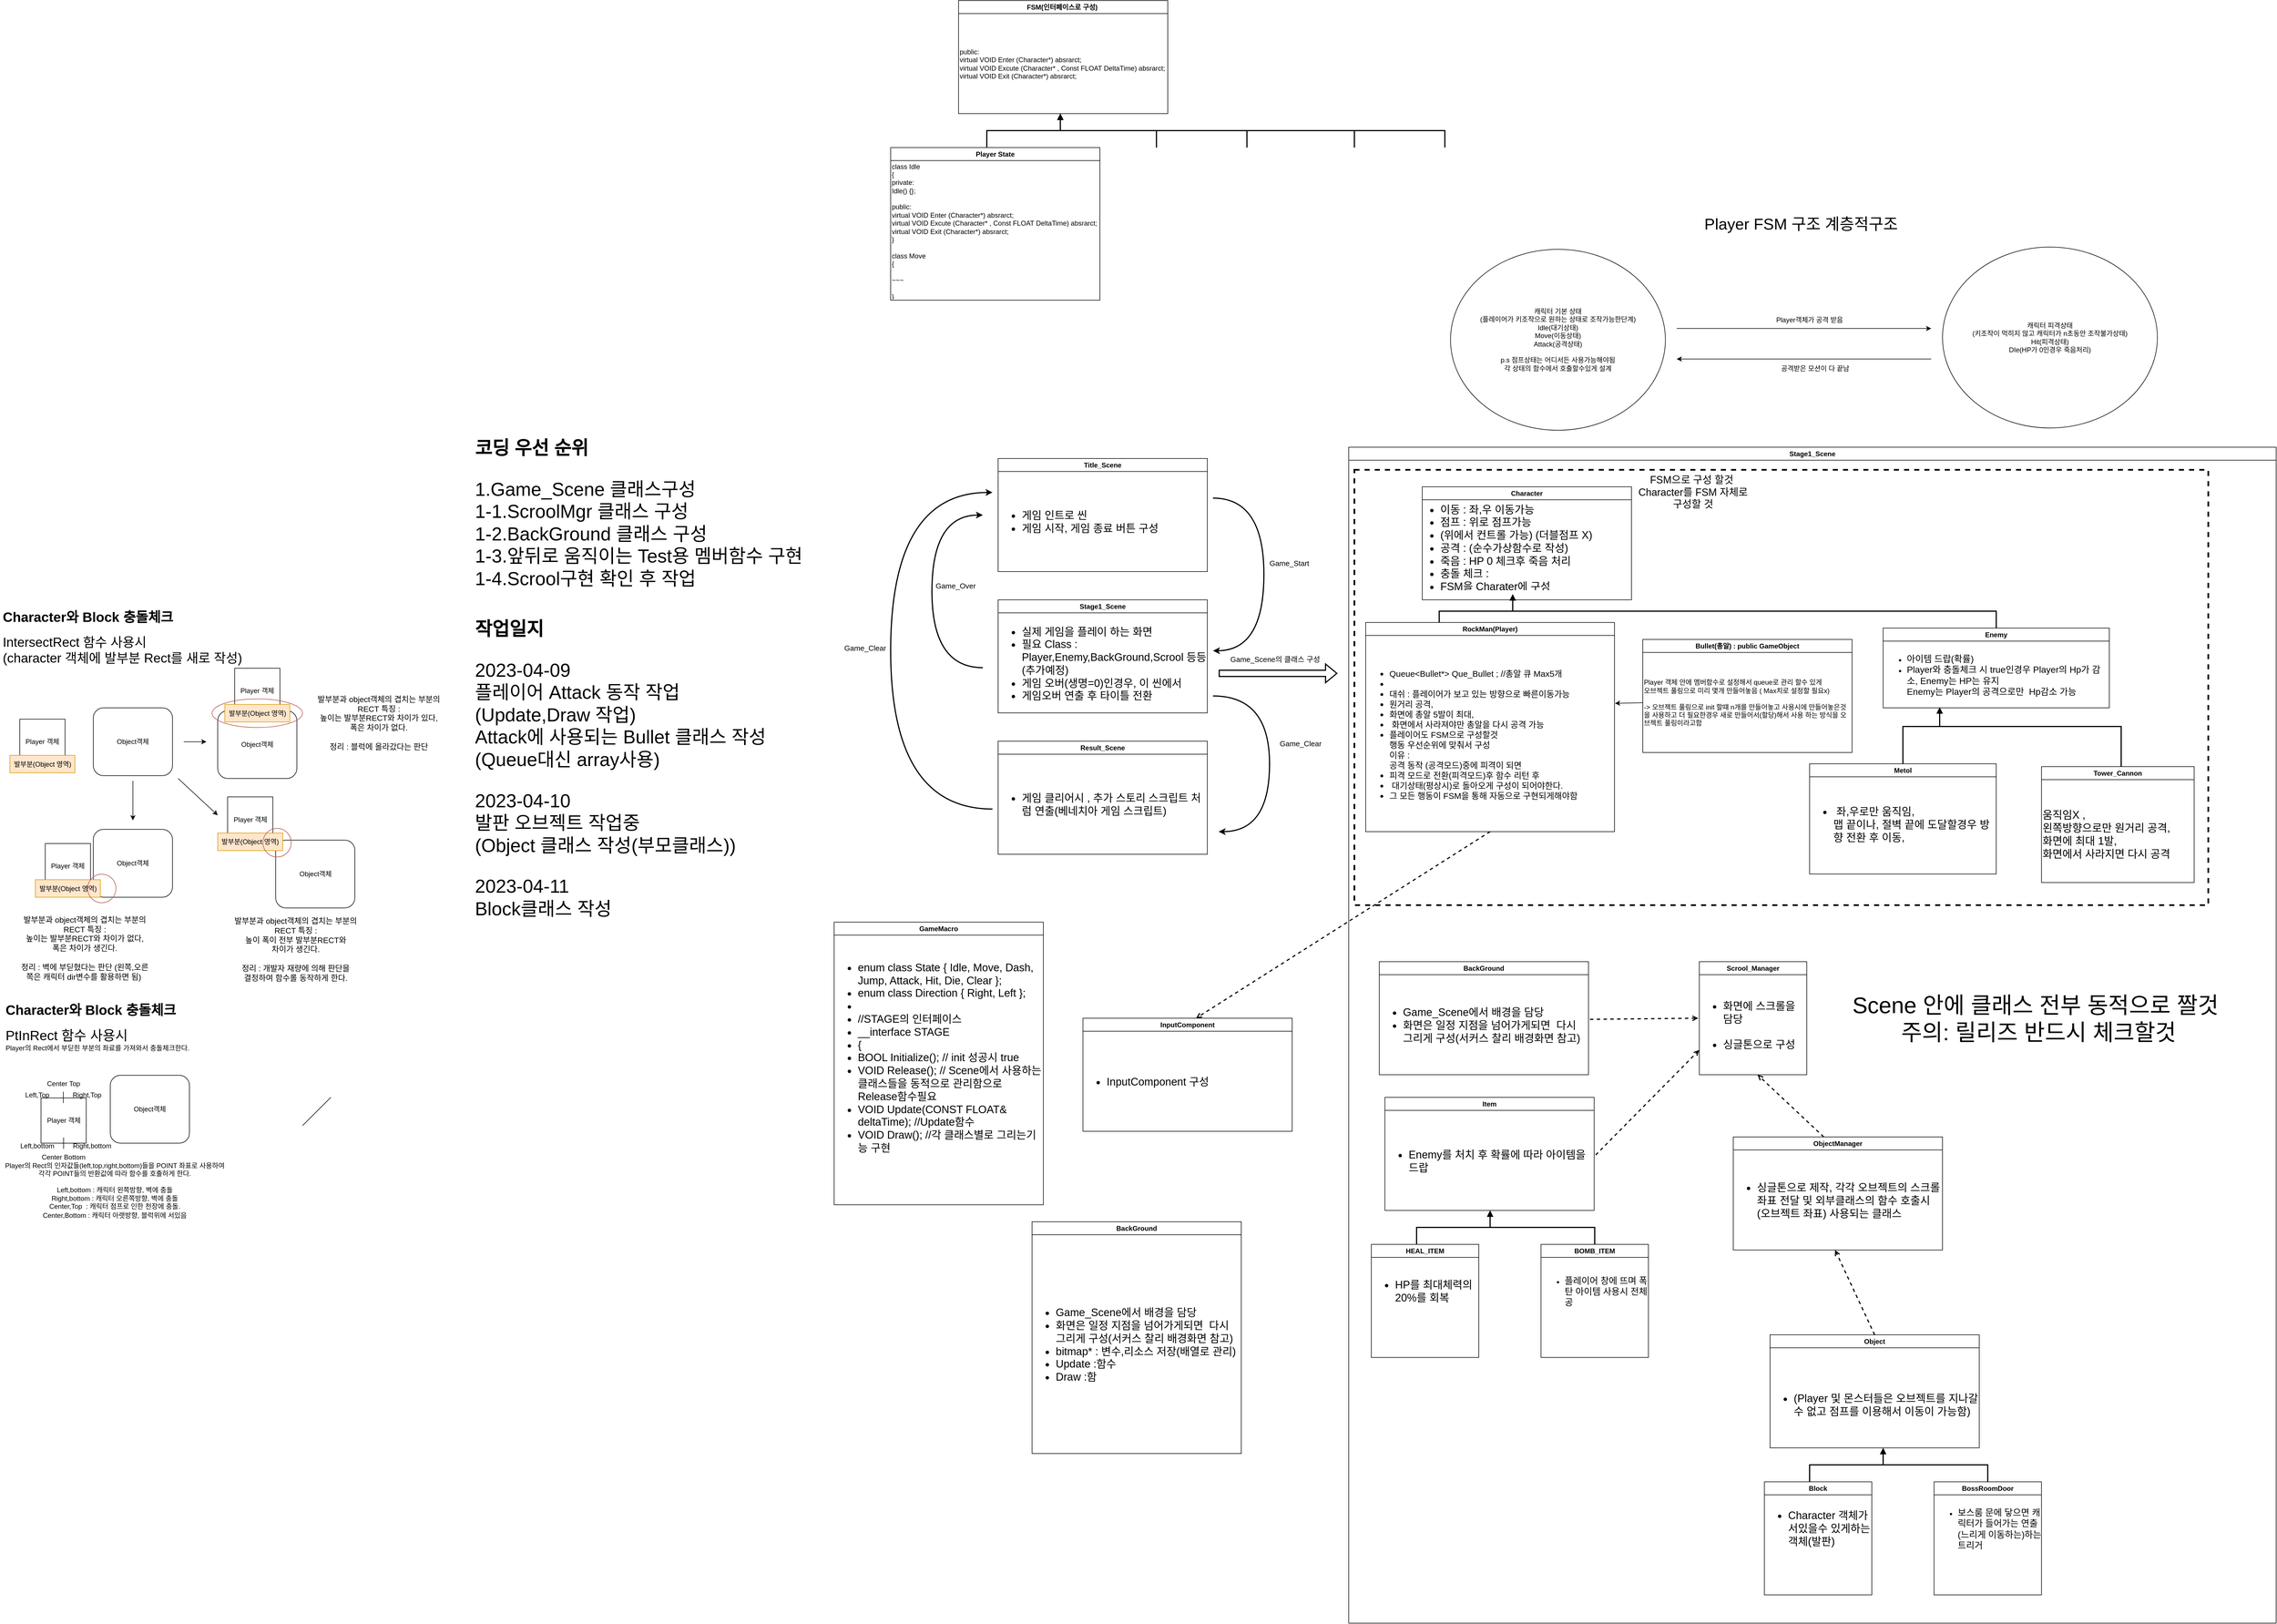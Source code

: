<mxfile version="20.8.3" type="device"><diagram name="페이지-1" id="FIctYwfBap3exJkp4LkO"><mxGraphModel dx="3278" dy="1611" grid="1" gridSize="10" guides="1" tooltips="1" connect="1" arrows="1" fold="1" page="1" pageScale="1" pageWidth="827" pageHeight="1169" math="0" shadow="0"><root><mxCell id="0"/><mxCell id="1" parent="0"/><mxCell id="zks5ml6HuDEgTcpe3jTh-74" value="Stage1_Scene" style="swimlane;whiteSpace=wrap;html=1;" parent="1" vertex="1"><mxGeometry x="-90" y="60" width="1640" height="2080" as="geometry"/></mxCell><mxCell id="zks5ml6HuDEgTcpe3jTh-78" value="" style="rounded=0;whiteSpace=wrap;html=1;fontSize=14;fillColor=none;dashed=1;strokeWidth=3;" parent="zks5ml6HuDEgTcpe3jTh-74" vertex="1"><mxGeometry x="10" y="40" width="1510" height="770" as="geometry"/></mxCell><mxCell id="zks5ml6HuDEgTcpe3jTh-5" value="BackGround" style="swimlane;whiteSpace=wrap;html=1;" parent="zks5ml6HuDEgTcpe3jTh-74" vertex="1"><mxGeometry x="54" y="910" width="370" height="200" as="geometry"/></mxCell><mxCell id="zks5ml6HuDEgTcpe3jTh-54" value="&lt;ul style=&quot;font-size: 19px;&quot;&gt;&lt;li&gt;Game_Scene에서 배경을 담당&lt;/li&gt;&lt;li&gt;화면은 일정 지점을 넘어가게되면&amp;nbsp; 다시 그리게 구성(서커스 찰리 배경화면 참고)&lt;/li&gt;&lt;/ul&gt;" style="text;strokeColor=none;fillColor=none;html=1;whiteSpace=wrap;verticalAlign=middle;overflow=hidden;" parent="zks5ml6HuDEgTcpe3jTh-5" vertex="1"><mxGeometry y="25" width="370" height="175" as="geometry"/></mxCell><mxCell id="zks5ml6HuDEgTcpe3jTh-8" value="&lt;ul style=&quot;font-size: 19px;&quot;&gt;&lt;li&gt;이동 : 좌,우 이동가능&lt;/li&gt;&lt;li&gt;점프 : 위로 점프가능&amp;nbsp;&lt;/li&gt;&lt;li&gt;(위에서 컨트롤 가능) (더블점프 X)&lt;/li&gt;&lt;li&gt;공격 : (순수가상함수로 작성)&lt;/li&gt;&lt;li&gt;죽음 : HP 0 체크후 죽음 처리&lt;/li&gt;&lt;li&gt;충돌 체크 :&amp;nbsp;&lt;/li&gt;&lt;li&gt;FSM을 Charater에 구성&lt;/li&gt;&lt;/ul&gt;" style="text;strokeColor=none;fillColor=none;html=1;whiteSpace=wrap;verticalAlign=middle;overflow=hidden;" parent="zks5ml6HuDEgTcpe3jTh-74" vertex="1"><mxGeometry x="120" y="78" width="370" height="176" as="geometry"/></mxCell><mxCell id="zks5ml6HuDEgTcpe3jTh-9" value="" style="endArrow=block;html=1;rounded=0;fontSize=19;edgeStyle=elbowEdgeStyle;elbow=vertical;endFill=1;strokeWidth=2;" parent="zks5ml6HuDEgTcpe3jTh-74" edge="1"><mxGeometry width="50" height="50" relative="1" as="geometry"><mxPoint x="160" y="320" as="sourcePoint"/><mxPoint x="290" y="260" as="targetPoint"/></mxGeometry></mxCell><mxCell id="zks5ml6HuDEgTcpe3jTh-10" value="RockMan(Player)" style="swimlane;whiteSpace=wrap;html=1;" parent="zks5ml6HuDEgTcpe3jTh-74" vertex="1"><mxGeometry x="30" y="310" width="440" height="370" as="geometry"/></mxCell><mxCell id="zks5ml6HuDEgTcpe3jTh-11" value="&lt;ul style=&quot;font-size: 15px;&quot;&gt;&lt;li style=&quot;&quot;&gt;Queue&amp;lt;Bullet*&amp;gt; Que_Bullet ; //총알 큐 Max5개&lt;/li&gt;&lt;li style=&quot;&quot;&gt;&lt;br&gt;&lt;/li&gt;&lt;li style=&quot;&quot;&gt;대쉬 : 플레이어가 보고 있는 방향으로 빠른이동가능&amp;nbsp;&lt;/li&gt;&lt;li style=&quot;&quot;&gt;원거리 공격,&amp;nbsp;&lt;/li&gt;&lt;li style=&quot;&quot;&gt;화면에 총알 5발이 최대,&lt;/li&gt;&lt;li style=&quot;&quot;&gt;&lt;span style=&quot;text-align: center;&quot;&gt;&amp;nbsp;화면에서 사라져야만 총알을 다시 공격 가능&lt;/span&gt;&lt;br&gt;&lt;/li&gt;&lt;li style=&quot;&quot;&gt;&lt;span style=&quot;text-align: center;&quot;&gt;플레이어도 FSM으로 구성할것&lt;br style=&quot;border-color: var(--border-color);&quot;&gt;행동 우선순위에 맞춰서 구성&amp;nbsp;&lt;br style=&quot;border-color: var(--border-color);&quot;&gt;&lt;span style=&quot;&quot;&gt;이유 :&lt;/span&gt;&lt;br style=&quot;border-color: var(--border-color);&quot;&gt;&lt;span style=&quot;&quot;&gt;공격 동작 (공격모드)중에 피격이 되면&amp;nbsp;&lt;/span&gt;&lt;/span&gt;&lt;/li&gt;&lt;li style=&quot;&quot;&gt;&lt;span style=&quot;text-align: center;&quot;&gt;&lt;span style=&quot;&quot;&gt;피격 모드로 전환(피격모드)후 함수 리턴 후&lt;/span&gt;&lt;/span&gt;&lt;/li&gt;&lt;li style=&quot;&quot;&gt;&lt;span style=&quot;text-align: center;&quot;&gt;&lt;span style=&quot;&quot;&gt;&amp;nbsp;대기상태(평상시)로 돌아오게 구성이 되어야한다.&lt;/span&gt;&lt;/span&gt;&lt;/li&gt;&lt;li style=&quot;&quot;&gt;&lt;span style=&quot;text-align: center;&quot;&gt;&lt;span style=&quot;&quot;&gt;그 모든 행동이 FSM을 통해 자동으로 구현되게해야함&lt;/span&gt;&lt;br&gt;&lt;/span&gt;&lt;/li&gt;&lt;/ul&gt;" style="text;strokeColor=none;fillColor=none;html=1;whiteSpace=wrap;verticalAlign=middle;overflow=hidden;" parent="zks5ml6HuDEgTcpe3jTh-10" vertex="1"><mxGeometry y="25" width="440" height="345" as="geometry"/></mxCell><mxCell id="zks5ml6HuDEgTcpe3jTh-13" value="Tower_Cannon" style="swimlane;whiteSpace=wrap;html=1;" parent="zks5ml6HuDEgTcpe3jTh-74" vertex="1"><mxGeometry x="1225" y="565" width="270" height="205" as="geometry"/></mxCell><mxCell id="zks5ml6HuDEgTcpe3jTh-14" value="&lt;br&gt;&lt;span style=&quot;color: rgb(0, 0, 0); font-family: Helvetica; font-size: 19px; font-style: normal; font-variant-ligatures: normal; font-variant-caps: normal; font-weight: 400; letter-spacing: normal; orphans: 2; text-align: center; text-indent: 0px; text-transform: none; widows: 2; word-spacing: 0px; -webkit-text-stroke-width: 0px; background-color: rgb(251, 251, 251); text-decoration-thickness: initial; text-decoration-style: initial; text-decoration-color: initial; float: none; display: inline !important;&quot;&gt;움직임X , &lt;br&gt;왼쪽방향으로만 원거리 공격, &lt;br&gt;화면에 최대 1발, &lt;br&gt;화면에서 사라지면 다시 공격&lt;/span&gt;" style="text;strokeColor=none;fillColor=none;html=1;whiteSpace=wrap;verticalAlign=middle;overflow=hidden;" parent="zks5ml6HuDEgTcpe3jTh-13" vertex="1"><mxGeometry y="25" width="250" height="175" as="geometry"/></mxCell><mxCell id="zks5ml6HuDEgTcpe3jTh-15" value="" style="endArrow=block;html=1;rounded=0;fontSize=19;edgeStyle=elbowEdgeStyle;elbow=vertical;endFill=1;strokeWidth=2;exitX=0.5;exitY=0;exitDx=0;exitDy=0;" parent="zks5ml6HuDEgTcpe3jTh-74" source="zks5ml6HuDEgTcpe3jTh-20" edge="1"><mxGeometry width="50" height="50" relative="1" as="geometry"><mxPoint x="590" y="310" as="sourcePoint"/><mxPoint x="290" y="260" as="targetPoint"/><Array as="points"><mxPoint x="370" y="290"/></Array></mxGeometry></mxCell><mxCell id="zks5ml6HuDEgTcpe3jTh-16" value="Metol" style="swimlane;whiteSpace=wrap;html=1;" parent="zks5ml6HuDEgTcpe3jTh-74" vertex="1"><mxGeometry x="815" y="560" width="330" height="195" as="geometry"/></mxCell><mxCell id="zks5ml6HuDEgTcpe3jTh-17" value="&lt;ul style=&quot;font-size: 19px;&quot;&gt;&lt;li&gt;&amp;nbsp;좌,우로만 움직임,&lt;br style=&quot;border-color: var(--border-color); text-align: center;&quot;&gt;&lt;span style=&quot;text-align: center;&quot;&gt;맵 끝이나, 절벽 끝에 도달할경우 방향 전환 후 이동,&amp;nbsp;&lt;/span&gt;&lt;br&gt;&lt;/li&gt;&lt;/ul&gt;" style="text;strokeColor=none;fillColor=none;html=1;whiteSpace=wrap;verticalAlign=middle;overflow=hidden;" parent="zks5ml6HuDEgTcpe3jTh-16" vertex="1"><mxGeometry y="25" width="330" height="165" as="geometry"/></mxCell><mxCell id="zks5ml6HuDEgTcpe3jTh-20" value="Enemy" style="swimlane;whiteSpace=wrap;html=1;" parent="zks5ml6HuDEgTcpe3jTh-74" vertex="1"><mxGeometry x="945" y="320" width="400" height="141" as="geometry"/></mxCell><mxCell id="zks5ml6HuDEgTcpe3jTh-21" value="&lt;ul style=&quot;&quot;&gt;&lt;li style=&quot;&quot;&gt;&lt;font style=&quot;font-size: 16px;&quot;&gt;아이템 드랍(확률)&lt;/font&gt;&lt;/li&gt;&lt;li style=&quot;&quot;&gt;&lt;font style=&quot;font-size: 16px;&quot;&gt;Player와 충돌체크 시 true인경우 Player의 Hp가 감소, Enemy는 HP는 유지&lt;br style=&quot;border-color: var(--border-color); font-size: 19px; text-align: center;&quot;&gt;Enemy는 Player의 공격으로만&amp;nbsp; Hp감소 가능&amp;nbsp;&lt;br style=&quot;border-color: var(--border-color); font-size: 19px; text-align: center;&quot;&gt;&lt;/font&gt;&lt;/li&gt;&lt;/ul&gt;" style="text;strokeColor=none;fillColor=none;html=1;whiteSpace=wrap;verticalAlign=middle;overflow=hidden;" parent="zks5ml6HuDEgTcpe3jTh-20" vertex="1"><mxGeometry y="25" width="400" height="116" as="geometry"/></mxCell><mxCell id="zks5ml6HuDEgTcpe3jTh-22" value="" style="endArrow=block;html=1;rounded=0;fontSize=19;edgeStyle=elbowEdgeStyle;elbow=vertical;endFill=1;strokeWidth=2;entryX=0.542;entryY=1;entryDx=0;entryDy=0;entryPerimeter=0;exitX=0.5;exitY=0;exitDx=0;exitDy=0;" parent="zks5ml6HuDEgTcpe3jTh-74" source="zks5ml6HuDEgTcpe3jTh-16" edge="1"><mxGeometry width="50" height="50" relative="1" as="geometry"><mxPoint x="1192" y="514" as="sourcePoint"/><mxPoint x="1045" y="460" as="targetPoint"/><Array as="points"><mxPoint x="1122" y="494"/></Array></mxGeometry></mxCell><mxCell id="zks5ml6HuDEgTcpe3jTh-23" value="" style="endArrow=block;html=1;rounded=0;fontSize=19;edgeStyle=elbowEdgeStyle;elbow=vertical;endFill=1;strokeWidth=2;entryX=0.542;entryY=1;entryDx=0;entryDy=0;entryPerimeter=0;exitX=0.522;exitY=-0.001;exitDx=0;exitDy=0;exitPerimeter=0;" parent="zks5ml6HuDEgTcpe3jTh-74" source="zks5ml6HuDEgTcpe3jTh-13" edge="1"><mxGeometry width="50" height="50" relative="1" as="geometry"><mxPoint x="910" y="515" as="sourcePoint"/><mxPoint x="1045" y="460" as="targetPoint"/><Array as="points"><mxPoint x="1122" y="494"/></Array></mxGeometry></mxCell><mxCell id="zks5ml6HuDEgTcpe3jTh-51" value="" style="endArrow=open;html=1;rounded=0;fontSize=19;elbow=vertical;endFill=0;strokeWidth=2;dashed=1;exitX=1.007;exitY=0.44;exitDx=0;exitDy=0;exitPerimeter=0;" parent="zks5ml6HuDEgTcpe3jTh-74" source="zks5ml6HuDEgTcpe3jTh-54" edge="1"><mxGeometry width="50" height="50" relative="1" as="geometry"><mxPoint x="420" y="1010" as="sourcePoint"/><mxPoint x="618" y="1010" as="targetPoint"/></mxGeometry></mxCell><mxCell id="zks5ml6HuDEgTcpe3jTh-52" value="Scrool_Manager" style="swimlane;whiteSpace=wrap;html=1;" parent="zks5ml6HuDEgTcpe3jTh-74" vertex="1"><mxGeometry x="620" y="910" width="190" height="200" as="geometry"/></mxCell><mxCell id="zks5ml6HuDEgTcpe3jTh-53" value="&lt;ul style=&quot;font-size: 19px;&quot;&gt;&lt;li&gt;화면에 스크롤을 담당&amp;nbsp;&lt;br&gt;&lt;br&gt;&lt;/li&gt;&lt;li&gt;싱글톤으로 구성&lt;/li&gt;&lt;/ul&gt;" style="text;strokeColor=none;fillColor=none;html=1;whiteSpace=wrap;verticalAlign=middle;overflow=hidden;" parent="zks5ml6HuDEgTcpe3jTh-52" vertex="1"><mxGeometry y="25" width="190" height="175" as="geometry"/></mxCell><mxCell id="zks5ml6HuDEgTcpe3jTh-56" value="Item" style="swimlane;whiteSpace=wrap;html=1;" parent="zks5ml6HuDEgTcpe3jTh-74" vertex="1"><mxGeometry x="64" y="1150" width="370" height="200" as="geometry"/></mxCell><mxCell id="zks5ml6HuDEgTcpe3jTh-57" value="&lt;ul style=&quot;font-size: 19px;&quot;&gt;&lt;li&gt;Enemy를 처치 후 확률에 따라 아이템을 드랍&lt;/li&gt;&lt;/ul&gt;" style="text;strokeColor=none;fillColor=none;html=1;whiteSpace=wrap;verticalAlign=middle;overflow=hidden;" parent="zks5ml6HuDEgTcpe3jTh-56" vertex="1"><mxGeometry y="25" width="370" height="175" as="geometry"/></mxCell><mxCell id="zks5ml6HuDEgTcpe3jTh-58" value="" style="endArrow=open;html=1;rounded=0;fontSize=19;elbow=vertical;endFill=0;strokeWidth=2;dashed=1;exitX=1.007;exitY=0.44;exitDx=0;exitDy=0;exitPerimeter=0;entryX=0;entryY=0.75;entryDx=0;entryDy=0;" parent="zks5ml6HuDEgTcpe3jTh-74" source="zks5ml6HuDEgTcpe3jTh-57" target="zks5ml6HuDEgTcpe3jTh-53" edge="1"><mxGeometry width="50" height="50" relative="1" as="geometry"><mxPoint x="430" y="1250" as="sourcePoint"/><mxPoint x="628" y="1250" as="targetPoint"/></mxGeometry></mxCell><mxCell id="zks5ml6HuDEgTcpe3jTh-59" value="" style="endArrow=block;html=1;rounded=0;fontSize=19;edgeStyle=elbowEdgeStyle;elbow=vertical;endFill=1;strokeWidth=2;" parent="zks5ml6HuDEgTcpe3jTh-74" edge="1"><mxGeometry width="50" height="50" relative="1" as="geometry"><mxPoint x="120" y="1410" as="sourcePoint"/><mxPoint x="250" y="1350" as="targetPoint"/></mxGeometry></mxCell><mxCell id="zks5ml6HuDEgTcpe3jTh-60" value="" style="endArrow=block;html=1;rounded=0;fontSize=19;edgeStyle=elbowEdgeStyle;elbow=vertical;endFill=1;strokeWidth=2;exitX=0.5;exitY=0;exitDx=0;exitDy=0;" parent="zks5ml6HuDEgTcpe3jTh-74" source="zks5ml6HuDEgTcpe3jTh-61" edge="1"><mxGeometry width="50" height="50" relative="1" as="geometry"><mxPoint x="440" y="1400" as="sourcePoint"/><mxPoint x="250" y="1350" as="targetPoint"/><Array as="points"><mxPoint x="330" y="1380"/></Array></mxGeometry></mxCell><mxCell id="zks5ml6HuDEgTcpe3jTh-61" value="BOMB_ITEM" style="swimlane;whiteSpace=wrap;html=1;" parent="zks5ml6HuDEgTcpe3jTh-74" vertex="1"><mxGeometry x="340" y="1410" width="190" height="200" as="geometry"/></mxCell><mxCell id="zks5ml6HuDEgTcpe3jTh-62" value="&lt;ul style=&quot;&quot;&gt;&lt;li style=&quot;&quot;&gt;&lt;font style=&quot;font-size: 16px;&quot;&gt;플레이어 창에 뜨며 폭탄 아이템 사용시 전체 공&lt;/font&gt;&lt;/li&gt;&lt;/ul&gt;" style="text;strokeColor=none;fillColor=none;html=1;whiteSpace=wrap;verticalAlign=middle;overflow=hidden;" parent="zks5ml6HuDEgTcpe3jTh-61" vertex="1"><mxGeometry y="25" width="190" height="116" as="geometry"/></mxCell><mxCell id="zks5ml6HuDEgTcpe3jTh-63" value="HEAL_ITEM" style="swimlane;whiteSpace=wrap;html=1;" parent="zks5ml6HuDEgTcpe3jTh-74" vertex="1"><mxGeometry x="40" y="1410" width="190" height="200" as="geometry"/></mxCell><mxCell id="zks5ml6HuDEgTcpe3jTh-64" value="&lt;ul style=&quot;font-size: 19px;&quot;&gt;&lt;li&gt;HP를 최대체력의 20%를 회복&amp;nbsp;&lt;/li&gt;&lt;/ul&gt;" style="text;strokeColor=none;fillColor=none;html=1;whiteSpace=wrap;verticalAlign=middle;overflow=hidden;" parent="zks5ml6HuDEgTcpe3jTh-63" vertex="1"><mxGeometry y="25" width="190" height="116" as="geometry"/></mxCell><mxCell id="zks5ml6HuDEgTcpe3jTh-65" value="Object" style="swimlane;whiteSpace=wrap;html=1;" parent="zks5ml6HuDEgTcpe3jTh-74" vertex="1"><mxGeometry x="745" y="1570" width="370" height="200" as="geometry"/></mxCell><mxCell id="zks5ml6HuDEgTcpe3jTh-66" value="&lt;div&gt;&lt;span style=&quot;font-size: 19px;&quot;&gt;&lt;br&gt;&lt;/span&gt;&lt;/div&gt;&lt;ul style=&quot;font-size: 19px;&quot;&gt;&lt;li&gt;(Player 및 몬스터들은 오브젝트를 지나갈수 없고 점프를 이용해서 이동이 가능함)&lt;/li&gt;&lt;/ul&gt;" style="text;strokeColor=none;fillColor=none;html=1;whiteSpace=wrap;verticalAlign=middle;overflow=hidden;" parent="zks5ml6HuDEgTcpe3jTh-65" vertex="1"><mxGeometry y="25" width="370" height="175" as="geometry"/></mxCell><mxCell id="zks5ml6HuDEgTcpe3jTh-67" value="" style="endArrow=open;html=1;rounded=0;fontSize=19;elbow=vertical;endFill=0;strokeWidth=2;dashed=1;entryX=0;entryY=0.75;entryDx=0;entryDy=0;" parent="zks5ml6HuDEgTcpe3jTh-74" edge="1"><mxGeometry width="50" height="50" relative="1" as="geometry"><mxPoint x="840" y="1220" as="sourcePoint"/><mxPoint x="723" y="1110" as="targetPoint"/></mxGeometry></mxCell><mxCell id="zks5ml6HuDEgTcpe3jTh-68" value="" style="endArrow=block;html=1;rounded=0;fontSize=19;edgeStyle=elbowEdgeStyle;elbow=vertical;endFill=1;strokeWidth=2;" parent="zks5ml6HuDEgTcpe3jTh-74" edge="1"><mxGeometry width="50" height="50" relative="1" as="geometry"><mxPoint x="815" y="1830" as="sourcePoint"/><mxPoint x="945" y="1770" as="targetPoint"/></mxGeometry></mxCell><mxCell id="zks5ml6HuDEgTcpe3jTh-69" value="" style="endArrow=block;html=1;rounded=0;fontSize=19;edgeStyle=elbowEdgeStyle;elbow=vertical;endFill=1;strokeWidth=2;exitX=0.5;exitY=0;exitDx=0;exitDy=0;" parent="zks5ml6HuDEgTcpe3jTh-74" source="zks5ml6HuDEgTcpe3jTh-70" edge="1"><mxGeometry width="50" height="50" relative="1" as="geometry"><mxPoint x="1135" y="1820" as="sourcePoint"/><mxPoint x="945" y="1770" as="targetPoint"/><Array as="points"><mxPoint x="1025" y="1800"/></Array></mxGeometry></mxCell><mxCell id="zks5ml6HuDEgTcpe3jTh-70" value="BossRoomDoor" style="swimlane;whiteSpace=wrap;html=1;" parent="zks5ml6HuDEgTcpe3jTh-74" vertex="1"><mxGeometry x="1035" y="1830" width="190" height="200" as="geometry"/></mxCell><mxCell id="zks5ml6HuDEgTcpe3jTh-71" value="&lt;ul style=&quot;&quot;&gt;&lt;li style=&quot;&quot;&gt;&lt;span style=&quot;font-size: 16px;&quot;&gt;보스룸 문에 닿으면 캐릭터가 들어가는 연출 (느리게 이동하는)하는 트리거&lt;/span&gt;&lt;/li&gt;&lt;/ul&gt;" style="text;strokeColor=none;fillColor=none;html=1;whiteSpace=wrap;verticalAlign=middle;overflow=hidden;" parent="zks5ml6HuDEgTcpe3jTh-70" vertex="1"><mxGeometry y="25" width="190" height="116" as="geometry"/></mxCell><mxCell id="zks5ml6HuDEgTcpe3jTh-72" value="Block" style="swimlane;whiteSpace=wrap;html=1;" parent="zks5ml6HuDEgTcpe3jTh-74" vertex="1"><mxGeometry x="735" y="1830" width="190" height="200" as="geometry"/></mxCell><mxCell id="zks5ml6HuDEgTcpe3jTh-73" value="&lt;ul style=&quot;font-size: 19px;&quot;&gt;&lt;li&gt;Character 객체가 서있을수 있게하는 객체(발판)&lt;/li&gt;&lt;/ul&gt;" style="text;strokeColor=none;fillColor=none;html=1;whiteSpace=wrap;verticalAlign=middle;overflow=hidden;" parent="zks5ml6HuDEgTcpe3jTh-72" vertex="1"><mxGeometry y="25" width="190" height="116" as="geometry"/></mxCell><mxCell id="zks5ml6HuDEgTcpe3jTh-79" value="&lt;font style=&quot;font-size: 18px;&quot;&gt;FSM으로 구성 할것&amp;nbsp;&lt;br&gt;Character를 FSM 자체로 구성할 것&lt;br&gt;&lt;/font&gt;" style="text;html=1;strokeColor=none;fillColor=none;align=center;verticalAlign=middle;whiteSpace=wrap;rounded=0;fontSize=14;strokeWidth=6;" parent="zks5ml6HuDEgTcpe3jTh-74" vertex="1"><mxGeometry x="504" y="40" width="210" height="80" as="geometry"/></mxCell><mxCell id="zks5ml6HuDEgTcpe3jTh-83" value="" style="endArrow=open;html=1;rounded=0;fontSize=19;elbow=vertical;endFill=0;strokeWidth=2;dashed=1;exitX=0.5;exitY=1;exitDx=0;exitDy=0;" parent="zks5ml6HuDEgTcpe3jTh-74" source="zks5ml6HuDEgTcpe3jTh-11" edge="1"><mxGeometry width="50" height="50" relative="1" as="geometry"><mxPoint x="170" y="510" as="sourcePoint"/><mxPoint x="-270" y="1010" as="targetPoint"/></mxGeometry></mxCell><mxCell id="wN6ERazzjMdS7Z8mdTFz-3" value="&lt;font style=&quot;font-size: 40px;&quot;&gt;Scene 안에 클래스 전부 동적으로 짤것&amp;nbsp;&lt;br&gt;주의: 릴리즈 반드시 체크할것&lt;/font&gt;" style="text;html=1;strokeColor=none;fillColor=none;align=center;verticalAlign=middle;whiteSpace=wrap;rounded=0;" parent="zks5ml6HuDEgTcpe3jTh-74" vertex="1"><mxGeometry x="860" y="835" width="720" height="350" as="geometry"/></mxCell><mxCell id="P8WKDh5T4pZTOrGAy2r9-1" value="Bullet(총알) : public GameObject" style="swimlane;whiteSpace=wrap;html=1;" parent="zks5ml6HuDEgTcpe3jTh-74" vertex="1"><mxGeometry x="520" y="340" width="370" height="200" as="geometry"/></mxCell><mxCell id="P8WKDh5T4pZTOrGAy2r9-2" value="Player 객체 안에 멤버함수로 설정해서 queue로 관리 할수 있게&amp;nbsp;&lt;br&gt;오브젝트 풀링으로 미리 몇개 만들어놓음 ( Max치로 설정할 필요x)&lt;br&gt;&lt;br&gt;-&amp;gt; 오브젝트 풀링으로 init 할떄 n개를 만들어놓고 사용시에 만들어놓은것을 사용하고 더 필요한경우 새로 만들어서(할당)해서 사용 하는 방식을 오브젝트 풀링이라고함&amp;nbsp;" style="text;strokeColor=none;fillColor=none;html=1;whiteSpace=wrap;verticalAlign=middle;overflow=hidden;" parent="P8WKDh5T4pZTOrGAy2r9-1" vertex="1"><mxGeometry y="24" width="370" height="176" as="geometry"/></mxCell><mxCell id="DAMn3ISjeezKviRuEwTw-3" value="" style="endArrow=classic;html=1;rounded=0;entryX=1.002;entryY=0.342;entryDx=0;entryDy=0;entryPerimeter=0;exitX=0;exitY=0.5;exitDx=0;exitDy=0;" parent="zks5ml6HuDEgTcpe3jTh-74" source="P8WKDh5T4pZTOrGAy2r9-2" target="zks5ml6HuDEgTcpe3jTh-11" edge="1"><mxGeometry width="50" height="50" relative="1" as="geometry"><mxPoint x="660" y="490" as="sourcePoint"/><mxPoint x="710" y="440" as="targetPoint"/></mxGeometry></mxCell><mxCell id="LkpTr1-SNd8tygb2jNh--80" value="ObjectManager" style="swimlane;whiteSpace=wrap;html=1;" parent="zks5ml6HuDEgTcpe3jTh-74" vertex="1"><mxGeometry x="680" y="1220" width="370" height="200" as="geometry"/></mxCell><mxCell id="LkpTr1-SNd8tygb2jNh--81" value="&lt;ul style=&quot;font-size: 19px;&quot;&gt;&lt;li&gt;싱글톤으로 제작, 각각 오브젝트의 스크롤 좌표 전달 및 외부클래스의 함수 호출시(오브젝트 좌표) 사용되는 클래스&amp;nbsp;&lt;/li&gt;&lt;/ul&gt;" style="text;strokeColor=none;fillColor=none;html=1;whiteSpace=wrap;verticalAlign=middle;overflow=hidden;" parent="LkpTr1-SNd8tygb2jNh--80" vertex="1"><mxGeometry y="25" width="370" height="175" as="geometry"/></mxCell><mxCell id="LkpTr1-SNd8tygb2jNh--82" value="" style="endArrow=open;html=1;rounded=0;fontSize=19;elbow=vertical;endFill=0;strokeWidth=2;dashed=1;entryX=0;entryY=0.75;entryDx=0;entryDy=0;exitX=0.5;exitY=0;exitDx=0;exitDy=0;" parent="zks5ml6HuDEgTcpe3jTh-74" source="zks5ml6HuDEgTcpe3jTh-65" edge="1"><mxGeometry width="50" height="50" relative="1" as="geometry"><mxPoint x="977" y="1530" as="sourcePoint"/><mxPoint x="860" y="1420" as="targetPoint"/></mxGeometry></mxCell><mxCell id="zks5ml6HuDEgTcpe3jTh-24" value="Title_Scene" style="swimlane;whiteSpace=wrap;html=1;" parent="1" vertex="1"><mxGeometry x="-710" y="80" width="370" height="200" as="geometry"/></mxCell><mxCell id="zks5ml6HuDEgTcpe3jTh-25" value="&lt;ul style=&quot;font-size: 19px;&quot;&gt;&lt;li&gt;게임 인트로 씬&lt;br&gt;&lt;/li&gt;&lt;li&gt;게임 시작, 게임 종료 버튼 구성&lt;/li&gt;&lt;/ul&gt;" style="text;strokeColor=none;fillColor=none;html=1;whiteSpace=wrap;verticalAlign=middle;overflow=hidden;" parent="1" vertex="1"><mxGeometry x="-710" y="104" width="370" height="176" as="geometry"/></mxCell><mxCell id="zks5ml6HuDEgTcpe3jTh-38" value="Stage1_Scene" style="swimlane;whiteSpace=wrap;html=1;" parent="1" vertex="1"><mxGeometry x="-710" y="330" width="370" height="200" as="geometry"/></mxCell><mxCell id="zks5ml6HuDEgTcpe3jTh-39" value="&lt;ul style=&quot;font-size: 19px;&quot;&gt;&lt;li&gt;실제 게임을 플레이 하는 화면&lt;/li&gt;&lt;li&gt;필요 Class : Player,Enemy,BackGround,Scrool 등등 (추가예정)&lt;/li&gt;&lt;li&gt;게임 오버(생명=0)인경우, 이 씬에서&amp;nbsp;&lt;/li&gt;&lt;li&gt;게임오버 연출 후 타이틀 전환&amp;nbsp;&lt;/li&gt;&lt;/ul&gt;" style="text;strokeColor=none;fillColor=none;html=1;whiteSpace=wrap;verticalAlign=middle;overflow=hidden;" parent="1" vertex="1"><mxGeometry x="-710" y="354" width="370" height="176" as="geometry"/></mxCell><mxCell id="zks5ml6HuDEgTcpe3jTh-40" value="Result_Scene" style="swimlane;whiteSpace=wrap;html=1;" parent="1" vertex="1"><mxGeometry x="-710" y="580" width="370" height="200" as="geometry"/></mxCell><mxCell id="zks5ml6HuDEgTcpe3jTh-41" value="&lt;ul style=&quot;font-size: 19px;&quot;&gt;&lt;li&gt;게임 클리어시 , 추가 스토리 스크립트 처럼 연출(베네치아 게임 스크립트)&lt;/li&gt;&lt;/ul&gt;" style="text;strokeColor=none;fillColor=none;html=1;whiteSpace=wrap;verticalAlign=middle;overflow=hidden;" parent="1" vertex="1"><mxGeometry x="-710" y="604" width="370" height="176" as="geometry"/></mxCell><mxCell id="zks5ml6HuDEgTcpe3jTh-42" value="" style="curved=1;endArrow=classic;html=1;rounded=0;strokeWidth=2;fontSize=13;elbow=vertical;edgeStyle=orthogonalEdgeStyle;" parent="1" edge="1"><mxGeometry width="50" height="50" relative="1" as="geometry"><mxPoint x="-330" y="150.031" as="sourcePoint"/><mxPoint x="-330" y="420" as="targetPoint"/><Array as="points"><mxPoint x="-240" y="150"/><mxPoint x="-240" y="420"/><mxPoint x="-330" y="420"/></Array></mxGeometry></mxCell><mxCell id="zks5ml6HuDEgTcpe3jTh-43" value="" style="curved=1;endArrow=classic;html=1;rounded=0;strokeWidth=2;fontSize=13;elbow=vertical;edgeStyle=orthogonalEdgeStyle;" parent="1" edge="1"><mxGeometry width="50" height="50" relative="1" as="geometry"><mxPoint x="-737" y="449.999" as="sourcePoint"/><mxPoint x="-737" y="180.03" as="targetPoint"/><Array as="points"><mxPoint x="-827" y="450.03"/><mxPoint x="-827" y="180.03"/><mxPoint x="-737" y="180.03"/></Array></mxGeometry></mxCell><mxCell id="zks5ml6HuDEgTcpe3jTh-44" value="" style="curved=1;endArrow=classic;html=1;rounded=0;strokeWidth=2;fontSize=13;elbow=vertical;edgeStyle=orthogonalEdgeStyle;" parent="1" edge="1"><mxGeometry width="50" height="50" relative="1" as="geometry"><mxPoint x="-720" y="700" as="sourcePoint"/><mxPoint x="-720" y="140" as="targetPoint"/><Array as="points"><mxPoint x="-900" y="700"/><mxPoint x="-900" y="140"/></Array></mxGeometry></mxCell><mxCell id="zks5ml6HuDEgTcpe3jTh-45" value="Game_Over" style="text;html=1;strokeColor=none;fillColor=none;align=center;verticalAlign=middle;whiteSpace=wrap;rounded=0;fontSize=13;" parent="1" vertex="1"><mxGeometry x="-860" y="290" width="150" height="30" as="geometry"/></mxCell><mxCell id="zks5ml6HuDEgTcpe3jTh-46" value="Game_Start" style="text;html=1;strokeColor=none;fillColor=none;align=center;verticalAlign=middle;whiteSpace=wrap;rounded=0;fontSize=13;" parent="1" vertex="1"><mxGeometry x="-270" y="250" width="150" height="30" as="geometry"/></mxCell><mxCell id="zks5ml6HuDEgTcpe3jTh-47" value="Game_Clear" style="text;html=1;strokeColor=none;fillColor=none;align=center;verticalAlign=middle;whiteSpace=wrap;rounded=0;fontSize=13;" parent="1" vertex="1"><mxGeometry x="-1020" y="400" width="150" height="30" as="geometry"/></mxCell><mxCell id="zks5ml6HuDEgTcpe3jTh-48" value="" style="curved=1;endArrow=classic;html=1;rounded=0;strokeWidth=2;fontSize=13;elbow=vertical;edgeStyle=orthogonalEdgeStyle;" parent="1" edge="1"><mxGeometry width="50" height="50" relative="1" as="geometry"><mxPoint x="-330" y="500" as="sourcePoint"/><mxPoint x="-320" y="739.97" as="targetPoint"/><Array as="points"><mxPoint x="-230" y="500"/><mxPoint x="-230" y="740"/></Array></mxGeometry></mxCell><mxCell id="zks5ml6HuDEgTcpe3jTh-49" value="Game_Clear" style="text;html=1;strokeColor=none;fillColor=none;align=center;verticalAlign=middle;whiteSpace=wrap;rounded=0;fontSize=13;" parent="1" vertex="1"><mxGeometry x="-250" y="569" width="150" height="30" as="geometry"/></mxCell><mxCell id="zks5ml6HuDEgTcpe3jTh-76" value="" style="shape=flexArrow;endArrow=classic;html=1;rounded=0;strokeWidth=2;fontSize=14;elbow=vertical;" parent="1" edge="1"><mxGeometry width="50" height="50" relative="1" as="geometry"><mxPoint x="-320" y="460" as="sourcePoint"/><mxPoint x="-110" y="460" as="targetPoint"/></mxGeometry></mxCell><mxCell id="zks5ml6HuDEgTcpe3jTh-77" value="Game_Scene의 클래스 구성" style="text;html=1;strokeColor=none;fillColor=none;align=center;verticalAlign=middle;whiteSpace=wrap;rounded=0;fontSize=13;" parent="1" vertex="1"><mxGeometry x="-310" y="420" width="180" height="30" as="geometry"/></mxCell><mxCell id="zks5ml6HuDEgTcpe3jTh-84" value="InputComponent" style="swimlane;whiteSpace=wrap;html=1;" parent="1" vertex="1"><mxGeometry x="-560" y="1070" width="370" height="200" as="geometry"/></mxCell><mxCell id="zks5ml6HuDEgTcpe3jTh-85" value="&lt;ul style=&quot;font-size: 19px;&quot;&gt;&lt;li&gt;InputComponent 구성&lt;/li&gt;&lt;/ul&gt;" style="text;strokeColor=none;fillColor=none;html=1;whiteSpace=wrap;verticalAlign=middle;overflow=hidden;" parent="zks5ml6HuDEgTcpe3jTh-84" vertex="1"><mxGeometry y="25" width="370" height="175" as="geometry"/></mxCell><mxCell id="gYmJ-aHG4ooCd4ZqxHvu-2" value="&lt;h1 style=&quot;font-size: 33px;&quot;&gt;&lt;font style=&quot;font-size: 33px;&quot;&gt;코딩 우선 순위&lt;/font&gt;&lt;/h1&gt;&lt;p style=&quot;font-size: 33px;&quot;&gt;1.Game_Scene 클래스구성&lt;br&gt;1-1.ScroolMgr 클래스 구성&lt;br&gt;1-2.BackGround 클래스 구성&lt;br&gt;1-3.앞뒤로 움직이는 Test용 멤버함수 구현&amp;nbsp;&lt;br&gt;1-4.Scrool구현 확인 후 작업&lt;/p&gt;" style="text;html=1;strokeColor=none;fillColor=none;spacing=5;spacingTop=-20;whiteSpace=wrap;overflow=hidden;rounded=0;" parent="1" vertex="1"><mxGeometry x="-1640" y="30" width="680" height="310" as="geometry"/></mxCell><mxCell id="wN6ERazzjMdS7Z8mdTFz-1" value="BackGround" style="swimlane;whiteSpace=wrap;html=1;" parent="1" vertex="1"><mxGeometry x="-650" y="1430" width="370" height="410" as="geometry"/></mxCell><mxCell id="wN6ERazzjMdS7Z8mdTFz-2" value="&lt;ul style=&quot;font-size: 19px;&quot;&gt;&lt;li&gt;Game_Scene에서 배경을 담당&lt;/li&gt;&lt;li&gt;화면은 일정 지점을 넘어가게되면&amp;nbsp; 다시 그리게 구성(서커스 찰리 배경화면 참고)&lt;/li&gt;&lt;li&gt;bitmap* : 변수,리소스 저장(배열로 관리)&lt;/li&gt;&lt;li&gt;Update :함수&lt;/li&gt;&lt;li&gt;Draw :함&lt;/li&gt;&lt;/ul&gt;" style="text;strokeColor=none;fillColor=none;html=1;whiteSpace=wrap;verticalAlign=middle;overflow=hidden;" parent="wN6ERazzjMdS7Z8mdTFz-1" vertex="1"><mxGeometry y="25" width="370" height="385" as="geometry"/></mxCell><mxCell id="CQwZ0uvpWpnDYnMYWqr8-1" value="FSM(인터페이스로 구성)&lt;span style=&quot;white-space: pre;&quot;&gt; &lt;/span&gt;" style="swimlane;whiteSpace=wrap;html=1;" parent="1" vertex="1"><mxGeometry x="-780" y="-730" width="370" height="200" as="geometry"/></mxCell><mxCell id="CQwZ0uvpWpnDYnMYWqr8-3" value="public:&amp;nbsp;&lt;br&gt;virtual VOID Enter (Character*) absrarct;&lt;br&gt;virtual VOID Excute (Character* , Const FLOAT DeltaTime) absrarct;&lt;br&gt;virtual VOID Exit (Character*) absrarct;" style="text;strokeColor=none;fillColor=none;html=1;whiteSpace=wrap;verticalAlign=middle;overflow=hidden;" parent="CQwZ0uvpWpnDYnMYWqr8-1" vertex="1"><mxGeometry y="24" width="370" height="176" as="geometry"/></mxCell><mxCell id="CQwZ0uvpWpnDYnMYWqr8-4" value="" style="endArrow=block;html=1;rounded=0;fontSize=19;edgeStyle=elbowEdgeStyle;elbow=vertical;endFill=1;strokeWidth=2;" parent="1" edge="1"><mxGeometry width="50" height="50" relative="1" as="geometry"><mxPoint x="-730" y="-470" as="sourcePoint"/><mxPoint x="-600" y="-530" as="targetPoint"/></mxGeometry></mxCell><mxCell id="CQwZ0uvpWpnDYnMYWqr8-5" value="" style="endArrow=block;html=1;rounded=0;fontSize=19;edgeStyle=elbowEdgeStyle;elbow=vertical;endFill=1;strokeWidth=2;exitX=0.5;exitY=0;exitDx=0;exitDy=0;" parent="1" edge="1"><mxGeometry width="50" height="50" relative="1" as="geometry"><mxPoint x="80" y="-470" as="sourcePoint"/><mxPoint x="-600" y="-530" as="targetPoint"/><Array as="points"><mxPoint x="-520" y="-500"/></Array></mxGeometry></mxCell><mxCell id="CQwZ0uvpWpnDYnMYWqr8-6" value="" style="endArrow=block;html=1;rounded=0;fontSize=19;edgeStyle=elbowEdgeStyle;elbow=vertical;endFill=1;strokeWidth=2;" parent="1" edge="1"><mxGeometry width="50" height="50" relative="1" as="geometry"><mxPoint x="-80" y="-470" as="sourcePoint"/><mxPoint x="-600" y="-530" as="targetPoint"/><Array as="points"><mxPoint x="-520" y="-500"/></Array></mxGeometry></mxCell><mxCell id="CQwZ0uvpWpnDYnMYWqr8-7" value="" style="endArrow=block;html=1;rounded=0;fontSize=19;edgeStyle=elbowEdgeStyle;elbow=vertical;endFill=1;strokeWidth=2;" parent="1" edge="1"><mxGeometry width="50" height="50" relative="1" as="geometry"><mxPoint x="-270" y="-470" as="sourcePoint"/><mxPoint x="-600" y="-530" as="targetPoint"/><Array as="points"><mxPoint x="-520" y="-500"/></Array></mxGeometry></mxCell><mxCell id="CQwZ0uvpWpnDYnMYWqr8-8" value="" style="endArrow=block;html=1;rounded=0;fontSize=19;edgeStyle=elbowEdgeStyle;elbow=vertical;endFill=1;strokeWidth=2;" parent="1" edge="1"><mxGeometry width="50" height="50" relative="1" as="geometry"><mxPoint x="-430" y="-470" as="sourcePoint"/><mxPoint x="-600" y="-530" as="targetPoint"/><Array as="points"><mxPoint x="-520" y="-500"/></Array></mxGeometry></mxCell><mxCell id="CQwZ0uvpWpnDYnMYWqr8-10" value="Character" style="swimlane;whiteSpace=wrap;html=1;" parent="1" vertex="1"><mxGeometry x="40" y="130" width="370" height="200" as="geometry"/></mxCell><mxCell id="zks5ml6HuDEgTcpe3jTh-50" value="Player State" style="swimlane;whiteSpace=wrap;html=1;" parent="1" vertex="1"><mxGeometry x="-900" y="-470" width="370" height="270" as="geometry"/></mxCell><mxCell id="CQwZ0uvpWpnDYnMYWqr8-12" value="class Idle&lt;br&gt;{&lt;br&gt;private:&lt;br&gt;Idle() {};&lt;br&gt;&lt;br&gt;public:&amp;nbsp;&lt;br&gt;virtual VOID Enter (Character*) absrarct;&lt;br&gt;virtual VOID Excute (Character* , Const FLOAT DeltaTime) absrarct;&lt;br&gt;virtual VOID Exit (Character*) absrarct;&lt;br&gt;}&lt;br&gt;&lt;br&gt;class Move&lt;br&gt;{&lt;br&gt;&lt;br&gt;~~~&lt;br&gt;&lt;br&gt;}" style="text;strokeColor=none;fillColor=none;html=1;whiteSpace=wrap;verticalAlign=middle;overflow=hidden;" parent="zks5ml6HuDEgTcpe3jTh-50" vertex="1"><mxGeometry y="24" width="370" height="246" as="geometry"/></mxCell><mxCell id="CQwZ0uvpWpnDYnMYWqr8-13" value="GameMacro" style="swimlane;whiteSpace=wrap;html=1;" parent="1" vertex="1"><mxGeometry x="-1000" y="900" width="370" height="500" as="geometry"/></mxCell><mxCell id="CQwZ0uvpWpnDYnMYWqr8-14" value="&lt;div&gt;&lt;span style=&quot;font-size: 19px;&quot;&gt;&lt;br&gt;&lt;/span&gt;&lt;/div&gt;&lt;ul style=&quot;font-size: 19px;&quot;&gt;&lt;li style=&quot;&quot;&gt;enum class State { Idle, Move, Dash, Jump, Attack, Hit, Die, Clear };&lt;span style=&quot;font-size: 19px;&quot;&gt;&lt;/span&gt;&lt;/li&gt;&lt;li style=&quot;&quot;&gt;&lt;span style=&quot;font-size: 19px;&quot;&gt;&lt;span style=&quot;&quot;&gt; &lt;/span&gt;enum class Direction { Right, Left };&lt;/span&gt;&lt;/li&gt;&lt;li style=&quot;&quot;&gt;&lt;span style=&quot;font-size: 19px;&quot;&gt;&lt;br&gt;&lt;/span&gt;&lt;/li&gt;&lt;li style=&quot;&quot;&gt;&lt;span style=&quot;font-size: 19px;&quot;&gt;&lt;span style=&quot;&quot;&gt; &lt;/span&gt;//STAGE의 인터페이스&amp;nbsp;&lt;/span&gt;&lt;/li&gt;&lt;li style=&quot;&quot;&gt;&lt;span style=&quot;font-size: 19px;&quot;&gt;&lt;span style=&quot;&quot;&gt; &lt;/span&gt;__interface STAGE&lt;/span&gt;&lt;/li&gt;&lt;li style=&quot;&quot;&gt;&lt;span style=&quot;font-size: 19px;&quot;&gt;&lt;span style=&quot;&quot;&gt; &lt;/span&gt;{&lt;/span&gt;&lt;/li&gt;&lt;li style=&quot;&quot;&gt;&lt;span style=&quot;font-size: 19px;&quot;&gt;&lt;span style=&quot;&quot;&gt;  &lt;/span&gt;BOOL Initialize();&lt;span style=&quot;&quot;&gt; &lt;/span&gt;// init 성공시 true&lt;/span&gt;&lt;/li&gt;&lt;li style=&quot;&quot;&gt;&lt;span style=&quot;font-size: 19px;&quot;&gt;&lt;span style=&quot;&quot;&gt;  &lt;/span&gt;VOID Release();&lt;span style=&quot;&quot;&gt;  &lt;/span&gt;// Scene에서 사용하는 클래스들을 동적으로 관리함으로 Release함수필요&lt;/span&gt;&lt;/li&gt;&lt;li style=&quot;&quot;&gt;&lt;span style=&quot;font-size: 19px;&quot;&gt;&lt;span style=&quot;&quot;&gt;  &lt;/span&gt;VOID Update(CONST FLOAT&amp;amp; deltaTime);&lt;span style=&quot;&quot;&gt; &lt;/span&gt;//Update함수&lt;/span&gt;&lt;/li&gt;&lt;li style=&quot;&quot;&gt;&lt;span style=&quot;font-size: 19px;&quot;&gt;&lt;span style=&quot;&quot;&gt;  &lt;/span&gt;VOID Draw();&lt;span style=&quot;&quot;&gt;  &lt;/span&gt;//각 클래스별로 그리는기능 구현&lt;/span&gt;&lt;/li&gt;&lt;li style=&quot;&quot;&gt;&lt;span style=&quot;font-size: 19px;&quot;&gt;&lt;span style=&quot;&quot;&gt; &lt;/span&gt;};&lt;/span&gt;&lt;/li&gt;&lt;li style=&quot;&quot;&gt;&lt;span style=&quot;font-size: 19px;&quot;&gt;&lt;br&gt;&lt;/span&gt;&lt;/li&gt;&lt;li style=&quot;&quot;&gt;&lt;span style=&quot;font-size: 19px;&quot;&gt;&lt;span style=&quot;&quot;&gt; &lt;/span&gt;class Character;&lt;/span&gt;&lt;/li&gt;&lt;li style=&quot;&quot;&gt;&lt;span style=&quot;font-size: 19px;&quot;&gt;&lt;span style=&quot;&quot;&gt; &lt;/span&gt;__interface FSM&lt;/span&gt;&lt;/li&gt;&lt;li style=&quot;&quot;&gt;&lt;span style=&quot;font-size: 19px;&quot;&gt;&lt;span style=&quot;&quot;&gt; &lt;/span&gt;{&lt;/span&gt;&lt;/li&gt;&lt;li style=&quot;&quot;&gt;&lt;span style=&quot;font-size: 19px;&quot;&gt;&lt;span style=&quot;&quot;&gt;  &lt;/span&gt;VOID Enter(Character* );&lt;/span&gt;&lt;/li&gt;&lt;li style=&quot;&quot;&gt;&lt;span style=&quot;font-size: 19px;&quot;&gt;&lt;span style=&quot;&quot;&gt;  &lt;/span&gt;VOID Excute(Character* ,CONST FLOAT&amp;amp; deltaTime);&lt;/span&gt;&lt;/li&gt;&lt;li style=&quot;&quot;&gt;&lt;span style=&quot;font-size: 19px;&quot;&gt;&lt;span style=&quot;&quot;&gt;  &lt;/span&gt;VOID Exit(Character*);&lt;/span&gt;&lt;/li&gt;&lt;li style=&quot;&quot;&gt;&lt;span style=&quot;font-size: 19px;&quot;&gt;&lt;span style=&quot;&quot;&gt; &lt;/span&gt;};&lt;/span&gt;&lt;/li&gt;&lt;/ul&gt;" style="text;strokeColor=none;fillColor=none;html=1;whiteSpace=wrap;verticalAlign=middle;overflow=hidden;" parent="CQwZ0uvpWpnDYnMYWqr8-13" vertex="1"><mxGeometry y="25" width="370" height="385" as="geometry"/></mxCell><mxCell id="CQwZ0uvpWpnDYnMYWqr8-15" value="캐릭터 기본 상태&lt;br&gt;(플레이어가 키조작으로 원하는 상태로 조작가능한단계)&lt;br&gt;Idle(대기상태)&lt;br&gt;Move(이동상태)&lt;br&gt;Attack(공격상태)&lt;br&gt;&lt;br&gt;p.s 점프상태는 어디서든 사용가능해야됨&lt;br&gt;각 상태의 함수에서 호출할수있게 설계" style="ellipse;whiteSpace=wrap;html=1;" parent="1" vertex="1"><mxGeometry x="90" y="-290" width="380" height="320" as="geometry"/></mxCell><mxCell id="CQwZ0uvpWpnDYnMYWqr8-17" value="" style="endArrow=classic;html=1;rounded=0;" parent="1" edge="1"><mxGeometry width="50" height="50" relative="1" as="geometry"><mxPoint x="490" y="-150" as="sourcePoint"/><mxPoint x="940" y="-150" as="targetPoint"/></mxGeometry></mxCell><mxCell id="CQwZ0uvpWpnDYnMYWqr8-18" value="Player객체가 공격 받음" style="text;html=1;strokeColor=none;fillColor=none;align=center;verticalAlign=middle;whiteSpace=wrap;rounded=0;" parent="1" vertex="1"><mxGeometry x="610" y="-180" width="230" height="30" as="geometry"/></mxCell><mxCell id="CQwZ0uvpWpnDYnMYWqr8-19" value="" style="endArrow=classic;html=1;rounded=0;" parent="1" edge="1"><mxGeometry width="50" height="50" relative="1" as="geometry"><mxPoint x="940" y="-96" as="sourcePoint"/><mxPoint x="490" y="-96" as="targetPoint"/></mxGeometry></mxCell><mxCell id="CQwZ0uvpWpnDYnMYWqr8-20" value="공격받은 모션이 다 끝남" style="text;html=1;strokeColor=none;fillColor=none;align=center;verticalAlign=middle;whiteSpace=wrap;rounded=0;" parent="1" vertex="1"><mxGeometry x="620" y="-94" width="230" height="30" as="geometry"/></mxCell><mxCell id="CQwZ0uvpWpnDYnMYWqr8-22" value="캐릭터 피격상태&lt;br&gt;(키조작이 먹히지 않고 캐릭터가 n초동안 조작불가상태)&lt;br&gt;Hit(피격상태)&lt;br&gt;DIe(HP가 0인경우 죽음처리)&lt;br&gt;" style="ellipse;whiteSpace=wrap;html=1;" parent="1" vertex="1"><mxGeometry x="960" y="-294" width="380" height="320" as="geometry"/></mxCell><mxCell id="CQwZ0uvpWpnDYnMYWqr8-23" value="&lt;font style=&quot;font-size: 28px;&quot;&gt;Player FSM 구조 계층적구조&lt;/font&gt;" style="text;html=1;strokeColor=none;fillColor=none;align=center;verticalAlign=middle;whiteSpace=wrap;rounded=0;" parent="1" vertex="1"><mxGeometry x="530" y="-365" width="360" height="60" as="geometry"/></mxCell><mxCell id="DAMn3ISjeezKviRuEwTw-6" value="&lt;h1 style=&quot;font-size: 33px;&quot;&gt;&lt;font style=&quot;font-size: 33px;&quot;&gt;작업일지&lt;/font&gt;&lt;/h1&gt;&lt;p style=&quot;font-size: 33px;&quot;&gt;2023-04-09&amp;nbsp;&lt;br&gt;&lt;span style=&quot;background-color: initial;&quot;&gt;플레이어 Attack 동작 작업&lt;br&gt;(Update,Draw 작업)&lt;br&gt;Attack에 사용되는 Bullet 클래스 작성&lt;br&gt;(Queue대신 array사용)&lt;br&gt;&lt;/span&gt;&lt;/p&gt;&lt;p style=&quot;font-size: 33px;&quot;&gt;&lt;span style=&quot;background-color: initial;&quot;&gt;2023-04-10&lt;br&gt;발판 오브젝트 작업중&lt;br&gt;(Object 클래스 작성(부모클래스))&lt;/span&gt;&lt;/p&gt;&lt;p style=&quot;font-size: 33px;&quot;&gt;2023-04-11&lt;br&gt;Block클래스 작성&lt;br&gt;&lt;/p&gt;" style="text;html=1;strokeColor=none;fillColor=none;spacing=5;spacingTop=-20;whiteSpace=wrap;overflow=hidden;rounded=0;" parent="1" vertex="1"><mxGeometry x="-1640" y="350" width="680" height="750" as="geometry"/></mxCell><mxCell id="LkpTr1-SNd8tygb2jNh--46" value="" style="group" parent="1" vertex="1" connectable="0"><mxGeometry x="-2475" y="341" width="785" height="1130" as="geometry"/></mxCell><mxCell id="LkpTr1-SNd8tygb2jNh--2" value="Player 객체" style="rounded=0;whiteSpace=wrap;html=1;" parent="LkpTr1-SNd8tygb2jNh--46" vertex="1"><mxGeometry x="35" y="200" width="80" height="80" as="geometry"/></mxCell><mxCell id="LkpTr1-SNd8tygb2jNh--3" value="발부분(Object 영역)" style="rounded=0;whiteSpace=wrap;html=1;fillColor=#ffe6cc;strokeColor=#d79b00;" parent="LkpTr1-SNd8tygb2jNh--46" vertex="1"><mxGeometry x="17.5" y="264" width="115" height="31" as="geometry"/></mxCell><mxCell id="LkpTr1-SNd8tygb2jNh--4" value="Object객체" style="rounded=1;whiteSpace=wrap;html=1;" parent="LkpTr1-SNd8tygb2jNh--46" vertex="1"><mxGeometry x="165" y="180" width="140" height="120" as="geometry"/></mxCell><mxCell id="LkpTr1-SNd8tygb2jNh--7" value="Object객체" style="rounded=1;whiteSpace=wrap;html=1;" parent="LkpTr1-SNd8tygb2jNh--46" vertex="1"><mxGeometry x="165" y="395" width="140" height="120" as="geometry"/></mxCell><mxCell id="LkpTr1-SNd8tygb2jNh--5" value="Player 객체" style="rounded=0;whiteSpace=wrap;html=1;" parent="LkpTr1-SNd8tygb2jNh--46" vertex="1"><mxGeometry x="80" y="420" width="80" height="80" as="geometry"/></mxCell><mxCell id="LkpTr1-SNd8tygb2jNh--9" value="&lt;font style=&quot;font-size: 14px;&quot;&gt;발부분과 object객체의 겹치는 부분의 RECT 특징 :&lt;br&gt;높이는 발부분RECT와 차이가 없다,&lt;br&gt;폭은 차이가 생긴다.&lt;br&gt;&lt;br&gt;정리 : 벽에 부딛혔다는 판단 (왼쪽,오른쪽은 캐릭터 dir변수를 활용하면 됨)&amp;nbsp;&lt;/font&gt;" style="text;html=1;strokeColor=none;fillColor=none;align=center;verticalAlign=middle;whiteSpace=wrap;rounded=0;" parent="LkpTr1-SNd8tygb2jNh--46" vertex="1"><mxGeometry x="35" y="515" width="230" height="180" as="geometry"/></mxCell><mxCell id="LkpTr1-SNd8tygb2jNh--18" value="Object객체" style="rounded=1;whiteSpace=wrap;html=1;" parent="LkpTr1-SNd8tygb2jNh--46" vertex="1"><mxGeometry x="385" y="185" width="140" height="120" as="geometry"/></mxCell><mxCell id="LkpTr1-SNd8tygb2jNh--16" value="Player 객체" style="rounded=0;whiteSpace=wrap;html=1;" parent="LkpTr1-SNd8tygb2jNh--46" vertex="1"><mxGeometry x="415" y="110" width="80" height="80" as="geometry"/></mxCell><mxCell id="LkpTr1-SNd8tygb2jNh--19" value="" style="ellipse;whiteSpace=wrap;html=1;fillColor=none;strokeColor=#b85450;" parent="LkpTr1-SNd8tygb2jNh--46" vertex="1"><mxGeometry x="375" y="164.25" width="160" height="50.5" as="geometry"/></mxCell><mxCell id="LkpTr1-SNd8tygb2jNh--22" value="발부분(Object 영역)" style="rounded=0;whiteSpace=wrap;html=1;fillColor=#ffe6cc;strokeColor=#d79b00;" parent="LkpTr1-SNd8tygb2jNh--46" vertex="1"><mxGeometry x="62.5" y="484" width="115" height="31" as="geometry"/></mxCell><mxCell id="LkpTr1-SNd8tygb2jNh--20" value="&lt;font style=&quot;font-size: 14px;&quot;&gt;발부분과 object객체의 겹치는 부분의 RECT 특징 :&lt;br&gt;높이는 발부분RECT와 차이가 있다,&lt;br&gt;폭은 차이가 없다.&lt;br&gt;&lt;br&gt;정리 : 블럭에 올라갔다는 판단 &lt;br&gt;&lt;br&gt;&lt;/font&gt;" style="text;html=1;strokeColor=none;fillColor=none;align=center;verticalAlign=middle;whiteSpace=wrap;rounded=0;" parent="LkpTr1-SNd8tygb2jNh--46" vertex="1"><mxGeometry x="555" y="125" width="230" height="180" as="geometry"/></mxCell><mxCell id="LkpTr1-SNd8tygb2jNh--21" value="발부분(Object 영역)" style="rounded=0;whiteSpace=wrap;html=1;fillColor=#ffe6cc;strokeColor=#d79b00;" parent="LkpTr1-SNd8tygb2jNh--46" vertex="1"><mxGeometry x="397.5" y="174" width="115" height="31" as="geometry"/></mxCell><mxCell id="LkpTr1-SNd8tygb2jNh--8" value="" style="ellipse;whiteSpace=wrap;html=1;fillColor=none;strokeColor=#b85450;" parent="LkpTr1-SNd8tygb2jNh--46" vertex="1"><mxGeometry x="155" y="474.25" width="50" height="50.5" as="geometry"/></mxCell><mxCell id="LkpTr1-SNd8tygb2jNh--23" value="Object객체" style="rounded=1;whiteSpace=wrap;html=1;" parent="LkpTr1-SNd8tygb2jNh--46" vertex="1"><mxGeometry x="487.5" y="414" width="140" height="120" as="geometry"/></mxCell><mxCell id="LkpTr1-SNd8tygb2jNh--24" value="Player 객체" style="rounded=0;whiteSpace=wrap;html=1;" parent="LkpTr1-SNd8tygb2jNh--46" vertex="1"><mxGeometry x="402.5" y="337.5" width="80" height="80" as="geometry"/></mxCell><mxCell id="LkpTr1-SNd8tygb2jNh--25" value="발부분(Object 영역)" style="rounded=0;whiteSpace=wrap;html=1;fillColor=#ffe6cc;strokeColor=#d79b00;" parent="LkpTr1-SNd8tygb2jNh--46" vertex="1"><mxGeometry x="385" y="401.5" width="115" height="31" as="geometry"/></mxCell><mxCell id="LkpTr1-SNd8tygb2jNh--26" value="" style="ellipse;whiteSpace=wrap;html=1;fillColor=none;strokeColor=#b85450;" parent="LkpTr1-SNd8tygb2jNh--46" vertex="1"><mxGeometry x="465" y="393.25" width="50" height="50.5" as="geometry"/></mxCell><mxCell id="LkpTr1-SNd8tygb2jNh--27" value="&lt;font style=&quot;font-size: 14px;&quot;&gt;발부분과 object객체의 겹치는 부분의 RECT 특징 :&lt;br&gt;높이 폭이 전부 발부분RECT와&lt;br&gt;차이가 생긴다.&lt;br&gt;&lt;br&gt;정리 : 개발자 재량에 의해 판단을&lt;br&gt;결정하여 함수롤 동작하게 한다.&lt;br&gt;&lt;br&gt;&lt;br&gt;&lt;/font&gt;" style="text;html=1;strokeColor=none;fillColor=none;align=center;verticalAlign=middle;whiteSpace=wrap;rounded=0;" parent="LkpTr1-SNd8tygb2jNh--46" vertex="1"><mxGeometry x="408" y="534" width="230" height="180" as="geometry"/></mxCell><mxCell id="LkpTr1-SNd8tygb2jNh--30" value="&lt;h1&gt;Character와 Block 충돌체크&lt;/h1&gt;&lt;font style=&quot;font-size: 23px;&quot;&gt;IntersectRect 함수 사용시&lt;br&gt;(character 객체에 발부분 Rect를 새로 작성)&lt;br&gt;&lt;/font&gt;" style="text;html=1;strokeColor=none;fillColor=none;spacing=5;spacingTop=-20;whiteSpace=wrap;overflow=hidden;rounded=0;" parent="LkpTr1-SNd8tygb2jNh--46" vertex="1"><mxGeometry width="555" height="120" as="geometry"/></mxCell><mxCell id="LkpTr1-SNd8tygb2jNh--31" value="&lt;h1&gt;Character와 Block 충돌체크&lt;/h1&gt;&lt;font style=&quot;font-size: 24px;&quot;&gt;PtInRect 함수 사용시&lt;br&gt;&lt;/font&gt;Player의 Rect에서 부딛힌 부분의 좌료를 가져와서 충돌체크한다." style="text;html=1;strokeColor=none;fillColor=none;spacing=5;spacingTop=-20;whiteSpace=wrap;overflow=hidden;rounded=0;" parent="LkpTr1-SNd8tygb2jNh--46" vertex="1"><mxGeometry x="5" y="695" width="555" height="120" as="geometry"/></mxCell><mxCell id="LkpTr1-SNd8tygb2jNh--35" value="Player 객체" style="rounded=0;whiteSpace=wrap;html=1;" parent="LkpTr1-SNd8tygb2jNh--46" vertex="1"><mxGeometry x="72.5" y="870" width="80" height="80" as="geometry"/></mxCell><mxCell id="LkpTr1-SNd8tygb2jNh--37" value="Object객체" style="rounded=1;whiteSpace=wrap;html=1;" parent="LkpTr1-SNd8tygb2jNh--46" vertex="1"><mxGeometry x="195" y="830" width="140" height="120" as="geometry"/></mxCell><mxCell id="LkpTr1-SNd8tygb2jNh--38" value="Left,bottom" style="text;html=1;strokeColor=none;fillColor=none;align=center;verticalAlign=middle;whiteSpace=wrap;rounded=0;" parent="LkpTr1-SNd8tygb2jNh--46" vertex="1"><mxGeometry x="36.25" y="940" width="60" height="30" as="geometry"/></mxCell><mxCell id="LkpTr1-SNd8tygb2jNh--42" value="Right,bottom" style="text;html=1;strokeColor=none;fillColor=none;align=center;verticalAlign=middle;whiteSpace=wrap;rounded=0;" parent="LkpTr1-SNd8tygb2jNh--46" vertex="1"><mxGeometry x="132.5" y="940" width="60" height="30" as="geometry"/></mxCell><mxCell id="LkpTr1-SNd8tygb2jNh--43" value="Left,Top" style="text;html=1;strokeColor=none;fillColor=none;align=center;verticalAlign=middle;whiteSpace=wrap;rounded=0;" parent="LkpTr1-SNd8tygb2jNh--46" vertex="1"><mxGeometry x="36.25" y="850" width="60" height="30" as="geometry"/></mxCell><mxCell id="LkpTr1-SNd8tygb2jNh--44" value="Right,Top" style="text;html=1;strokeColor=none;fillColor=none;align=center;verticalAlign=middle;whiteSpace=wrap;rounded=0;" parent="LkpTr1-SNd8tygb2jNh--46" vertex="1"><mxGeometry x="123.75" y="850" width="60" height="30" as="geometry"/></mxCell><mxCell id="LkpTr1-SNd8tygb2jNh--45" value="Player의 Rect의 인자값들(left,top,right,bottom)들을 POINT 좌표로 사용하여 각각 POINT들의 반환값에 따라 함수를 호출하게 한다.&lt;br&gt;&lt;br&gt;Left,bottom : 캐릭터 왼쪽방향, 벽에 충돌&lt;br&gt;Right,bottom : 캐릭터 오른쪽방향, 벽에 충돌&lt;br&gt;Center,Top&amp;nbsp; : 캐릭터 점프로 인한 천장에 충돌.&lt;br&gt;Center,Bottom&amp;nbsp;: 캐릭터 아랫방향, 블럭위에 서있음&lt;span style=&quot;font-size: 14px;&quot;&gt;&lt;br&gt;&lt;/span&gt;" style="text;html=1;strokeColor=none;fillColor=none;align=center;verticalAlign=middle;whiteSpace=wrap;rounded=0;" parent="LkpTr1-SNd8tygb2jNh--46" vertex="1"><mxGeometry x="2.5" y="979" width="400" height="110" as="geometry"/></mxCell><mxCell id="LkpTr1-SNd8tygb2jNh--47" value="" style="endArrow=classic;html=1;rounded=0;" parent="LkpTr1-SNd8tygb2jNh--46" edge="1"><mxGeometry width="50" height="50" relative="1" as="geometry"><mxPoint x="325" y="240" as="sourcePoint"/><mxPoint x="365" y="240" as="targetPoint"/></mxGeometry></mxCell><mxCell id="LkpTr1-SNd8tygb2jNh--48" value="" style="endArrow=classic;html=1;rounded=0;" parent="LkpTr1-SNd8tygb2jNh--46" edge="1"><mxGeometry width="50" height="50" relative="1" as="geometry"><mxPoint x="315" y="305" as="sourcePoint"/><mxPoint x="385" y="370" as="targetPoint"/></mxGeometry></mxCell><mxCell id="bSXrpDqtpvsoZjwVUVY7-4" value="" style="endArrow=none;html=1;rounded=0;exitX=0.531;exitY=0.125;exitDx=0;exitDy=0;exitPerimeter=0;" edge="1" parent="LkpTr1-SNd8tygb2jNh--46"><mxGeometry width="50" height="50" relative="1" as="geometry"><mxPoint x="112.45" y="960" as="sourcePoint"/><mxPoint x="112.47" y="940" as="targetPoint"/><Array as="points"><mxPoint x="112.47" y="960"/></Array></mxGeometry></mxCell><mxCell id="bSXrpDqtpvsoZjwVUVY7-5" value="Center Top" style="text;html=1;strokeColor=none;fillColor=none;align=center;verticalAlign=middle;whiteSpace=wrap;rounded=0;" vertex="1" parent="LkpTr1-SNd8tygb2jNh--46"><mxGeometry x="76.88" y="830" width="71.25" height="30" as="geometry"/></mxCell><mxCell id="bSXrpDqtpvsoZjwVUVY7-6" value="Center Bottom" style="text;html=1;strokeColor=none;fillColor=none;align=center;verticalAlign=middle;whiteSpace=wrap;rounded=0;" vertex="1" parent="LkpTr1-SNd8tygb2jNh--46"><mxGeometry x="70.94" y="960" width="83.12" height="30" as="geometry"/></mxCell><mxCell id="LkpTr1-SNd8tygb2jNh--79" value="" style="endArrow=classic;html=1;rounded=0;" parent="1" edge="1"><mxGeometry width="50" height="50" relative="1" as="geometry"><mxPoint x="-2240" y="650" as="sourcePoint"/><mxPoint x="-2240" y="720" as="targetPoint"/></mxGeometry></mxCell><mxCell id="bSXrpDqtpvsoZjwVUVY7-1" value="" style="endArrow=none;html=1;rounded=0;" edge="1" parent="1"><mxGeometry width="50" height="50" relative="1" as="geometry"><mxPoint x="-1940" y="1260" as="sourcePoint"/><mxPoint x="-1890" y="1210" as="targetPoint"/></mxGeometry></mxCell><mxCell id="bSXrpDqtpvsoZjwVUVY7-3" value="" style="endArrow=none;html=1;rounded=0;exitX=0.531;exitY=0.125;exitDx=0;exitDy=0;exitPerimeter=0;" edge="1" parent="1"><mxGeometry width="50" height="50" relative="1" as="geometry"><mxPoint x="-2363.02" y="1220" as="sourcePoint"/><mxPoint x="-2363" y="1200" as="targetPoint"/></mxGeometry></mxCell></root></mxGraphModel></diagram></mxfile>